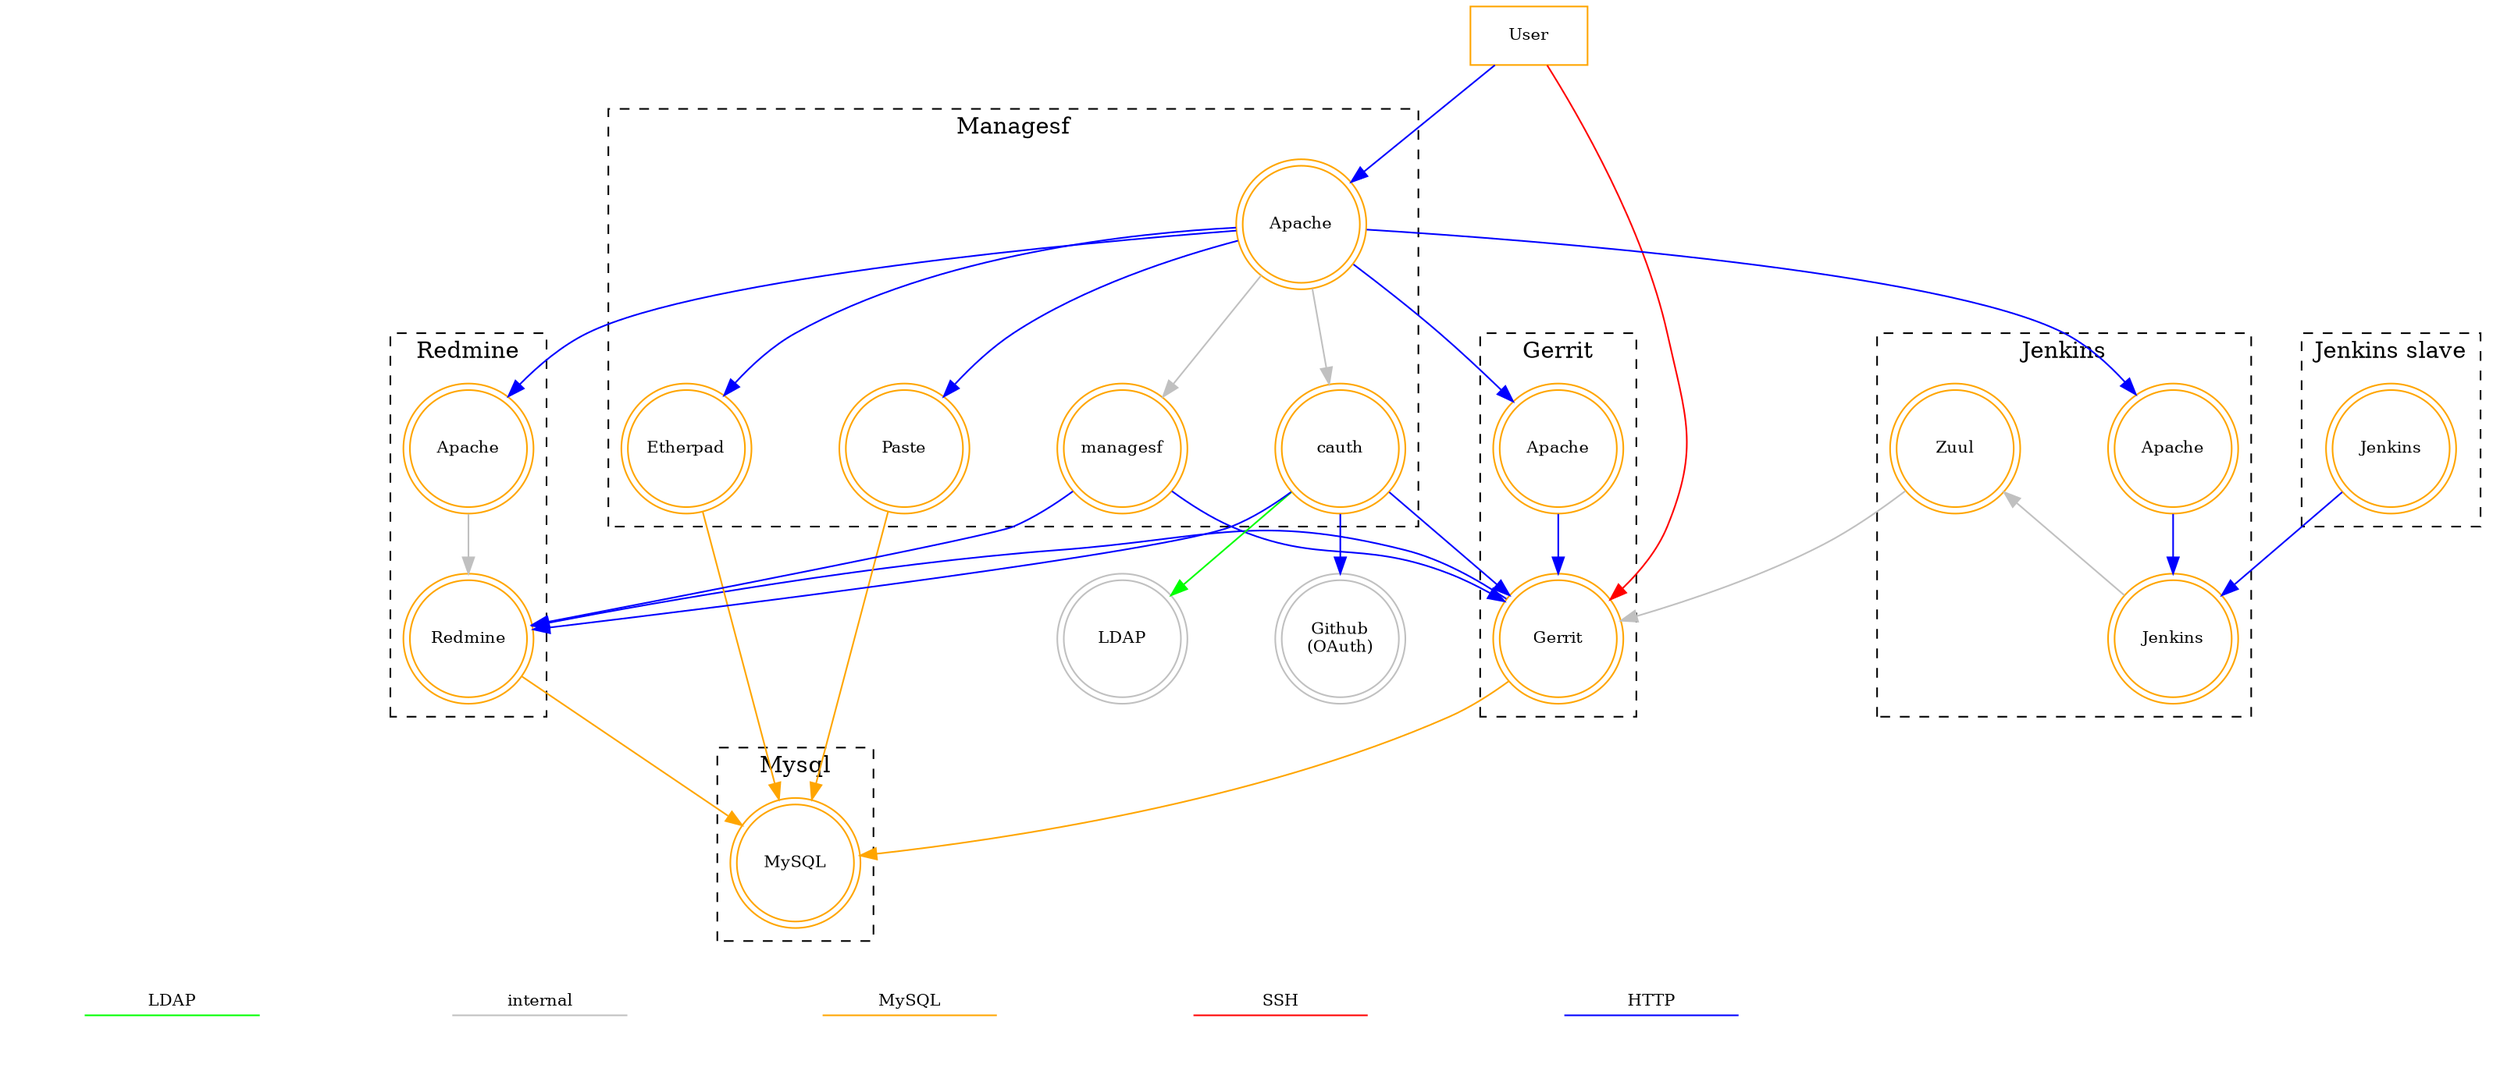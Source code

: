 digraph {
    # General settings
    nodesep = 0.75
    node [shape=doublecircle,color=orange,fontsize=10,width=1.0]
    edge [fontsize=10];

    # Node definitions
    "User" [shape=box];
    "LDAP" [color=gray];
    "Github" [color=gray label="Github\n(OAuth)"];

    subgraph cluster_agenda {
        # We fake an agenda here by making the nodes invisible,
        # showing only the edges with a label
        style=invis;

        node [fontsize=0 width=0 style=invis]

        {rank=same; h1; h2;}
        h1 -> h2 [label="HTTP" color="blue" dir=none];

        {rank=same; s1; s2;}
        s1 -> s2 [label="SSH" color="red" dir=none];

        {rank=same; m1; m2;}
        m1 -> m2 [label="MySQL" color="orange" dir=none];

        {rank=same; i1; i2;}
        i1 -> i2 [label="internal" color="gray" dir=none];

        {rank=same; l1; l2;}
        l1 -> l2 [label="LDAP" color="green" dir=none];
    }

    subgraph cluster_gerrit {
        style = dashed;
        label="Gerrit";
        "Gerrit";
        "GerritApache" [label="Apache"];
    }

    subgraph cluster_jenkins {
        style = dashed;
        label="Jenkins";
        "master" [label="Jenkins"];
        "JenkinsApache" [label="Apache"];
        "Zuul";
    }

    subgraph cluster_redmine {
        style = dashed;
        label="Redmine";
        "Redmine";
        "RedmineApache" [label="Apache"];
    }

    subgraph cluster_mysql {
        style = dashed;
        label="Mysql";
        "MySQL";
    }

    subgraph cluster_slave {
        style = dashed;
        label="Jenkins slave";
        "slave" [label="Jenkins"];
    }

    subgraph cluster_managesf {
        style = dashed;
        label="Managesf";
        "Apache";
        "Etherpad";
        "Paste";
        "managesf";
        "cauth";
    }

    # Now all the connections (edges) between the nodes

    edge [color=blue];
    "User" -> "Apache";
    "Apache" -> "Etherpad";
    "Apache" -> "Paste";
    "Apache" -> "GerritApache";
    "Apache" -> "JenkinsApache";
    "Apache" -> "RedmineApache";
    "GerritApache" -> "Gerrit";
    "JenkinsApache" -> "master";
    "slave" -> "master";
    "cauth" -> "Github";
    "cauth" -> "Redmine";
    "cauth" -> "Gerrit";
    "managesf" -> "Redmine";
    "managesf" -> "Gerrit";
    "Gerrit" -> "Redmine" [constraint=False];

    edge [color=red];
    "User" -> "Gerrit";

    edge [color=orange];
    "Redmine" -> "MySQL";
    "Gerrit" -> "MySQL";
    "Etherpad" -> "MySQL";
    "Paste" -> "MySQL";

    edge [color=gray];
    "RedmineApache" -> "Redmine";
    "Apache" -> "cauth";
    "Apache" -> "managesf";
    "master" -> "Zuul" [constraint=False];
    "Zuul" -> "Gerrit";

    edge [color=green];
    "cauth" -> "LDAP";

    # This is a hack to push the agenda below the other nodes
    MySQL -> m1 [style=invis];
}
